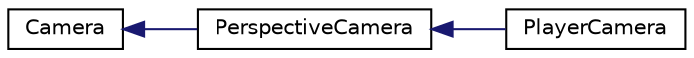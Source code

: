 digraph "Graphical Class Hierarchy"
{
  edge [fontname="Helvetica",fontsize="10",labelfontname="Helvetica",labelfontsize="10"];
  node [fontname="Helvetica",fontsize="10",shape=record];
  rankdir="LR";
  Node1 [label="Camera",height=0.2,width=0.4,color="black", fillcolor="white", style="filled",URL="$class_camera.html"];
  Node1 -> Node2 [dir="back",color="midnightblue",fontsize="10",style="solid",fontname="Helvetica"];
  Node2 [label="PerspectiveCamera",height=0.2,width=0.4,color="black", fillcolor="white", style="filled",URL="$class_perspective_camera.html"];
  Node2 -> Node3 [dir="back",color="midnightblue",fontsize="10",style="solid",fontname="Helvetica"];
  Node3 [label="PlayerCamera",height=0.2,width=0.4,color="black", fillcolor="white", style="filled",URL="$class_player_camera.html"];
}
